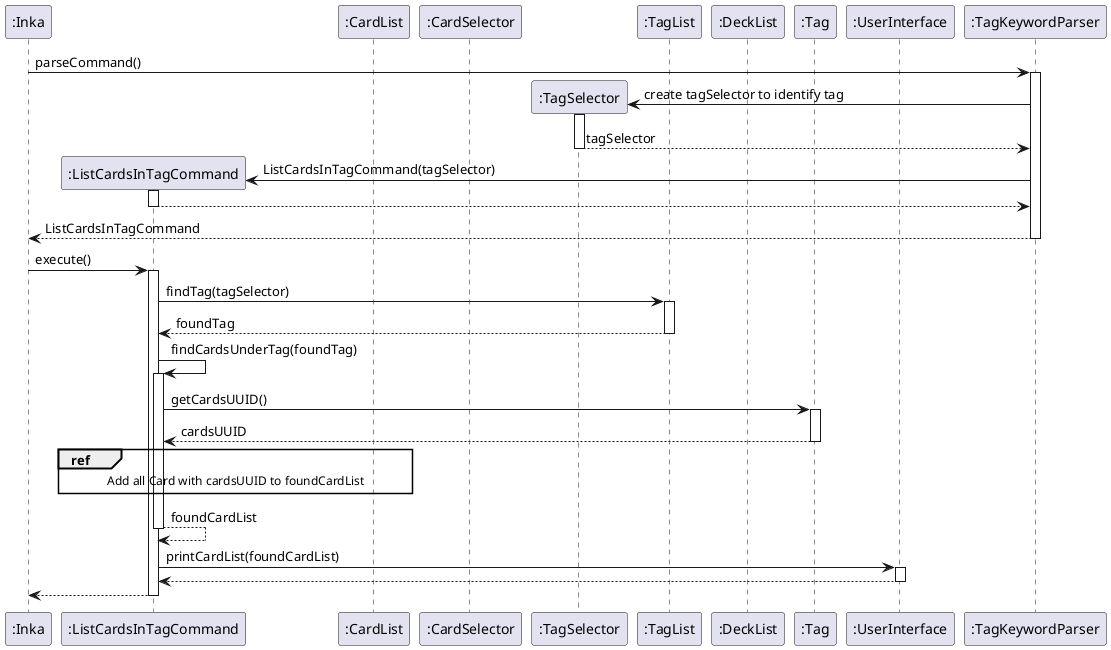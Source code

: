 @startuml ListCardsInTagCommand

autoactivate on

participant ":Inka" as Inka
participant ":ListCardsInTagCommand" as ListCardsInTagCommand
participant ":TagList" as TagList
participant ":CardList" as CardList
participant ":CardSelector" as CardSelector
participant ":TagSelector" as TagSelector
participant ":TagList" as TagList
participant ":DeckList" as DeckList
participant ":Tag" as Tag

participant ":UserInterface" as UserInterface
participant ":TagKeywordParser" as TagKeywordParser

Inka -> TagKeywordParser : parseCommand()

Create TagSelector
TagKeywordParser -> TagSelector : create tagSelector to identify tag
return tagSelector

Create ListCardsInTagCommand
TagKeywordParser -> ListCardsInTagCommand : ListCardsInTagCommand(tagSelector)
return

return ListCardsInTagCommand

Inka -> ListCardsInTagCommand: execute()
ListCardsInTagCommand -> TagList : findTag(tagSelector)
return foundTag

ListCardsInTagCommand -> ListCardsInTagCommand : findCardsUnderTag(foundTag)
ListCardsInTagCommand -> Tag : getCardsUUID()
return cardsUUID


ref over ListCardsInTagCommand, CardList
Add all Card with cardsUUID to foundCardList
end ref

'loop curr UUID of all Cards != null
'    loop curr UUID of cardsUUID != null
'      alt curr UUID of all Cards == curr UUID of cardsUUID
'        ListCardsInTagCommand -> CardList : addCard()
'         return
'       end
'      end loop
'end loop

return foundCardList

ListCardsInTagCommand -> UserInterface : printCardList(foundCardList)
return

return

@enduml
